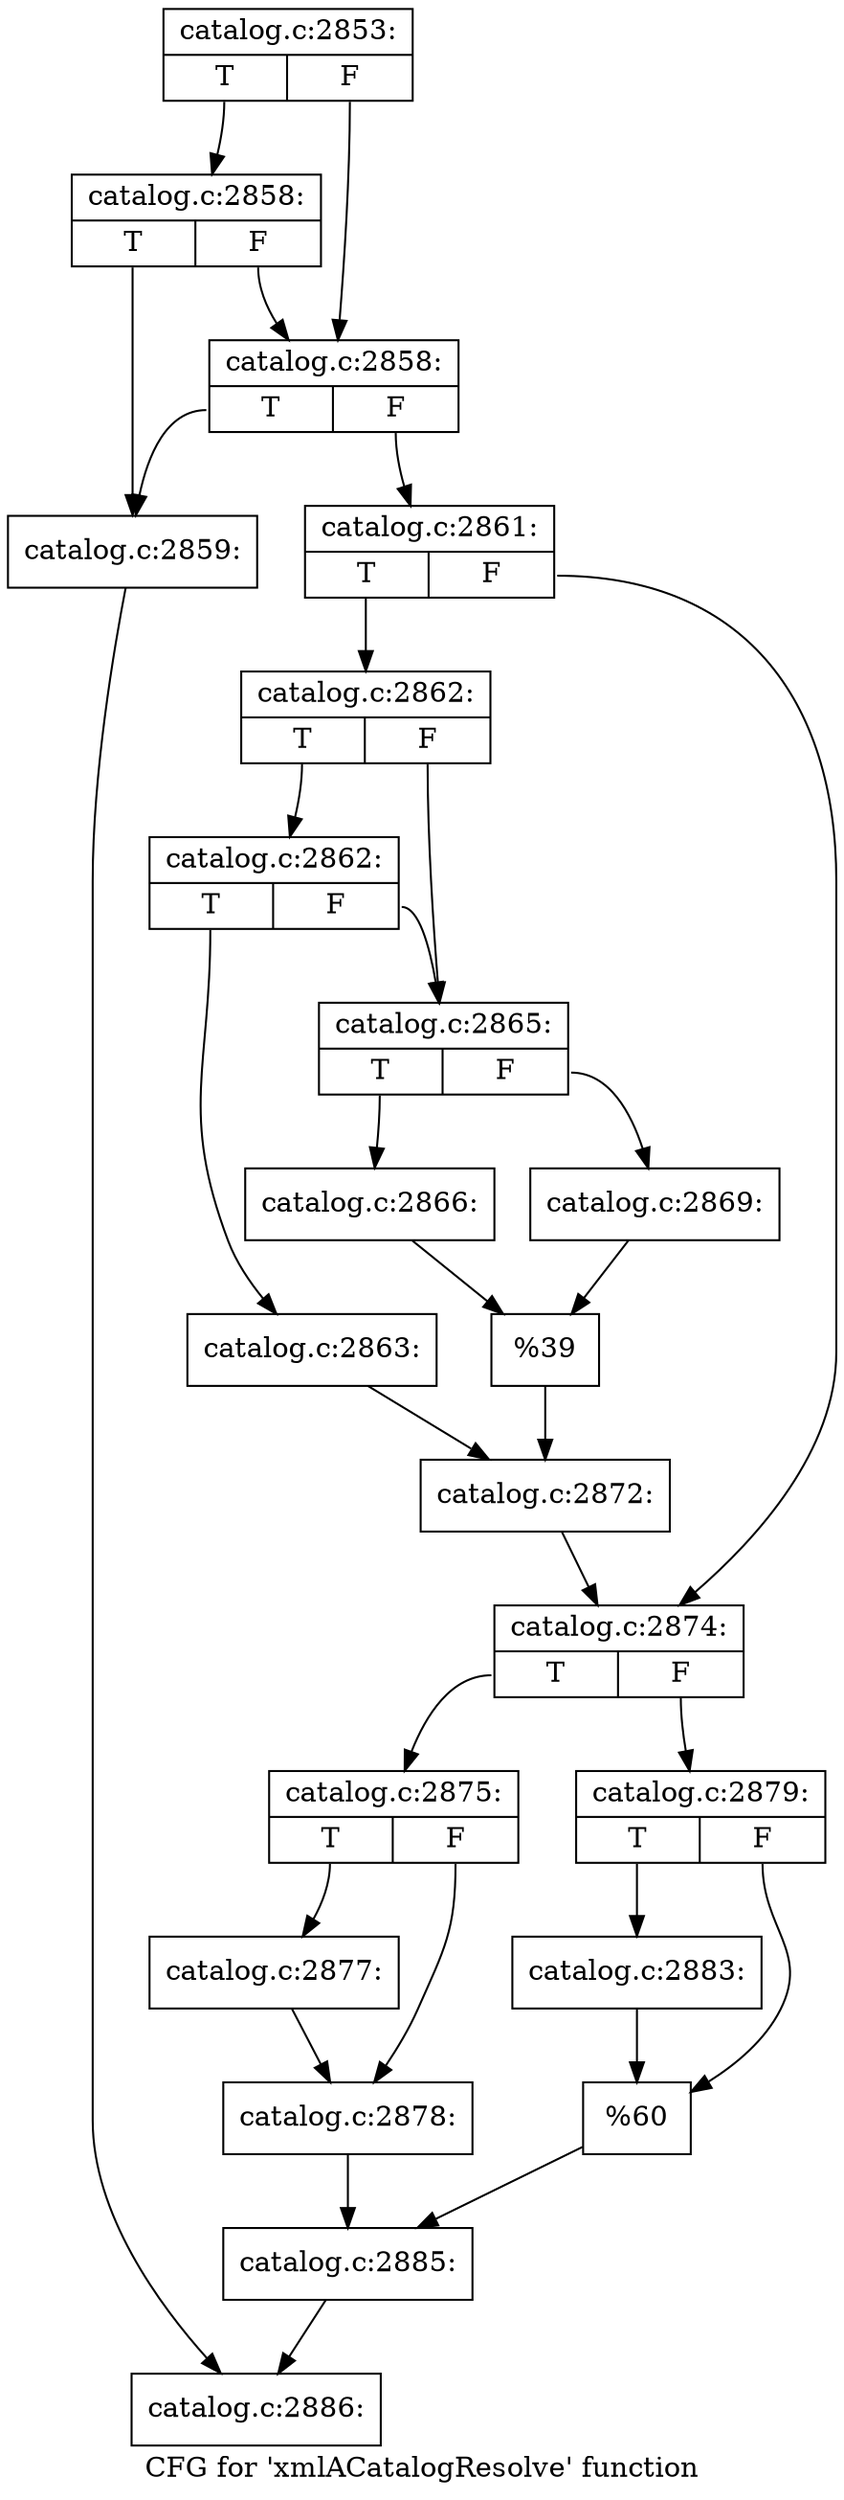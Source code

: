 digraph "CFG for 'xmlACatalogResolve' function" {
	label="CFG for 'xmlACatalogResolve' function";

	Node0x38d94d0 [shape=record,label="{catalog.c:2853:|{<s0>T|<s1>F}}"];
	Node0x38d94d0:s0 -> Node0x38ddf30;
	Node0x38d94d0:s1 -> Node0x38ddeb0;
	Node0x38ddf30 [shape=record,label="{catalog.c:2858:|{<s0>T|<s1>F}}"];
	Node0x38ddf30:s0 -> Node0x38dde10;
	Node0x38ddf30:s1 -> Node0x38ddeb0;
	Node0x38ddeb0 [shape=record,label="{catalog.c:2858:|{<s0>T|<s1>F}}"];
	Node0x38ddeb0:s0 -> Node0x38dde10;
	Node0x38ddeb0:s1 -> Node0x38dde60;
	Node0x38dde10 [shape=record,label="{catalog.c:2859:}"];
	Node0x38dde10 -> Node0x38dbf10;
	Node0x38dde60 [shape=record,label="{catalog.c:2861:|{<s0>T|<s1>F}}"];
	Node0x38dde60:s0 -> Node0x38de910;
	Node0x38dde60:s1 -> Node0x38de960;
	Node0x38de910 [shape=record,label="{catalog.c:2862:|{<s0>T|<s1>F}}"];
	Node0x38de910:s0 -> Node0x38ded50;
	Node0x38de910:s1 -> Node0x38ded00;
	Node0x38ded50 [shape=record,label="{catalog.c:2862:|{<s0>T|<s1>F}}"];
	Node0x38ded50:s0 -> Node0x38dec60;
	Node0x38ded50:s1 -> Node0x38ded00;
	Node0x38dec60 [shape=record,label="{catalog.c:2863:}"];
	Node0x38dec60 -> Node0x38decb0;
	Node0x38ded00 [shape=record,label="{catalog.c:2865:|{<s0>T|<s1>F}}"];
	Node0x38ded00:s0 -> Node0x382f3b0;
	Node0x38ded00:s1 -> Node0x382f450;
	Node0x382f3b0 [shape=record,label="{catalog.c:2866:}"];
	Node0x382f3b0 -> Node0x382f400;
	Node0x382f450 [shape=record,label="{catalog.c:2869:}"];
	Node0x382f450 -> Node0x382f400;
	Node0x382f400 [shape=record,label="{%39}"];
	Node0x382f400 -> Node0x38decb0;
	Node0x38decb0 [shape=record,label="{catalog.c:2872:}"];
	Node0x38decb0 -> Node0x38de960;
	Node0x38de960 [shape=record,label="{catalog.c:2874:|{<s0>T|<s1>F}}"];
	Node0x38de960:s0 -> Node0x38e13a0;
	Node0x38de960:s1 -> Node0x38e1440;
	Node0x38e13a0 [shape=record,label="{catalog.c:2875:|{<s0>T|<s1>F}}"];
	Node0x38e13a0:s0 -> Node0x38e1d80;
	Node0x38e13a0:s1 -> Node0x38e1dd0;
	Node0x38e1d80 [shape=record,label="{catalog.c:2877:}"];
	Node0x38e1d80 -> Node0x38e1dd0;
	Node0x38e1dd0 [shape=record,label="{catalog.c:2878:}"];
	Node0x38e1dd0 -> Node0x38e13f0;
	Node0x38e1440 [shape=record,label="{catalog.c:2879:|{<s0>T|<s1>F}}"];
	Node0x38e1440:s0 -> Node0x38e2f10;
	Node0x38e1440:s1 -> Node0x38e3390;
	Node0x38e2f10 [shape=record,label="{catalog.c:2883:}"];
	Node0x38e2f10 -> Node0x38e3390;
	Node0x38e3390 [shape=record,label="{%60}"];
	Node0x38e3390 -> Node0x38e13f0;
	Node0x38e13f0 [shape=record,label="{catalog.c:2885:}"];
	Node0x38e13f0 -> Node0x38dbf10;
	Node0x38dbf10 [shape=record,label="{catalog.c:2886:}"];
}
